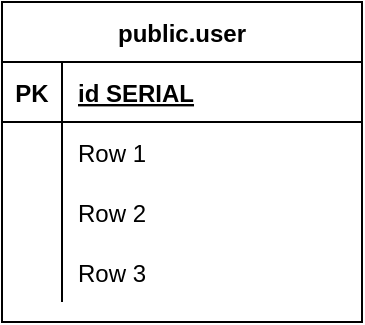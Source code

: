 <mxfile version="15.8.7" type="device"><diagram id="RNSYEm7suA3Q_xi83R7E" name="ページ1"><mxGraphModel dx="946" dy="672" grid="1" gridSize="10" guides="1" tooltips="1" connect="1" arrows="1" fold="1" page="1" pageScale="1" pageWidth="827" pageHeight="1169" math="0" shadow="0"><root><mxCell id="0"/><mxCell id="1" parent="0"/><mxCell id="6uSJIg_-8qvNABjJVif8-1" value="public.user" style="shape=table;startSize=30;container=1;collapsible=1;childLayout=tableLayout;fixedRows=1;rowLines=0;fontStyle=1;align=center;resizeLast=1;" vertex="1" parent="1"><mxGeometry x="80" y="200" width="180" height="160" as="geometry"/></mxCell><mxCell id="6uSJIg_-8qvNABjJVif8-2" value="" style="shape=partialRectangle;collapsible=0;dropTarget=0;pointerEvents=0;fillColor=none;top=0;left=0;bottom=1;right=0;points=[[0,0.5],[1,0.5]];portConstraint=eastwest;" vertex="1" parent="6uSJIg_-8qvNABjJVif8-1"><mxGeometry y="30" width="180" height="30" as="geometry"/></mxCell><mxCell id="6uSJIg_-8qvNABjJVif8-3" value="PK" style="shape=partialRectangle;connectable=0;fillColor=none;top=0;left=0;bottom=0;right=0;fontStyle=1;overflow=hidden;" vertex="1" parent="6uSJIg_-8qvNABjJVif8-2"><mxGeometry width="30" height="30" as="geometry"><mxRectangle width="30" height="30" as="alternateBounds"/></mxGeometry></mxCell><mxCell id="6uSJIg_-8qvNABjJVif8-4" value="id SERIAL" style="shape=partialRectangle;connectable=0;fillColor=none;top=0;left=0;bottom=0;right=0;align=left;spacingLeft=6;fontStyle=5;overflow=hidden;" vertex="1" parent="6uSJIg_-8qvNABjJVif8-2"><mxGeometry x="30" width="150" height="30" as="geometry"><mxRectangle width="150" height="30" as="alternateBounds"/></mxGeometry></mxCell><mxCell id="6uSJIg_-8qvNABjJVif8-5" value="" style="shape=partialRectangle;collapsible=0;dropTarget=0;pointerEvents=0;fillColor=none;top=0;left=0;bottom=0;right=0;points=[[0,0.5],[1,0.5]];portConstraint=eastwest;" vertex="1" parent="6uSJIg_-8qvNABjJVif8-1"><mxGeometry y="60" width="180" height="30" as="geometry"/></mxCell><mxCell id="6uSJIg_-8qvNABjJVif8-6" value="" style="shape=partialRectangle;connectable=0;fillColor=none;top=0;left=0;bottom=0;right=0;editable=1;overflow=hidden;" vertex="1" parent="6uSJIg_-8qvNABjJVif8-5"><mxGeometry width="30" height="30" as="geometry"><mxRectangle width="30" height="30" as="alternateBounds"/></mxGeometry></mxCell><mxCell id="6uSJIg_-8qvNABjJVif8-7" value="Row 1" style="shape=partialRectangle;connectable=0;fillColor=none;top=0;left=0;bottom=0;right=0;align=left;spacingLeft=6;overflow=hidden;" vertex="1" parent="6uSJIg_-8qvNABjJVif8-5"><mxGeometry x="30" width="150" height="30" as="geometry"><mxRectangle width="150" height="30" as="alternateBounds"/></mxGeometry></mxCell><mxCell id="6uSJIg_-8qvNABjJVif8-8" value="" style="shape=partialRectangle;collapsible=0;dropTarget=0;pointerEvents=0;fillColor=none;top=0;left=0;bottom=0;right=0;points=[[0,0.5],[1,0.5]];portConstraint=eastwest;" vertex="1" parent="6uSJIg_-8qvNABjJVif8-1"><mxGeometry y="90" width="180" height="30" as="geometry"/></mxCell><mxCell id="6uSJIg_-8qvNABjJVif8-9" value="" style="shape=partialRectangle;connectable=0;fillColor=none;top=0;left=0;bottom=0;right=0;editable=1;overflow=hidden;" vertex="1" parent="6uSJIg_-8qvNABjJVif8-8"><mxGeometry width="30" height="30" as="geometry"><mxRectangle width="30" height="30" as="alternateBounds"/></mxGeometry></mxCell><mxCell id="6uSJIg_-8qvNABjJVif8-10" value="Row 2" style="shape=partialRectangle;connectable=0;fillColor=none;top=0;left=0;bottom=0;right=0;align=left;spacingLeft=6;overflow=hidden;" vertex="1" parent="6uSJIg_-8qvNABjJVif8-8"><mxGeometry x="30" width="150" height="30" as="geometry"><mxRectangle width="150" height="30" as="alternateBounds"/></mxGeometry></mxCell><mxCell id="6uSJIg_-8qvNABjJVif8-11" value="" style="shape=partialRectangle;collapsible=0;dropTarget=0;pointerEvents=0;fillColor=none;top=0;left=0;bottom=0;right=0;points=[[0,0.5],[1,0.5]];portConstraint=eastwest;" vertex="1" parent="6uSJIg_-8qvNABjJVif8-1"><mxGeometry y="120" width="180" height="30" as="geometry"/></mxCell><mxCell id="6uSJIg_-8qvNABjJVif8-12" value="" style="shape=partialRectangle;connectable=0;fillColor=none;top=0;left=0;bottom=0;right=0;editable=1;overflow=hidden;" vertex="1" parent="6uSJIg_-8qvNABjJVif8-11"><mxGeometry width="30" height="30" as="geometry"><mxRectangle width="30" height="30" as="alternateBounds"/></mxGeometry></mxCell><mxCell id="6uSJIg_-8qvNABjJVif8-13" value="Row 3" style="shape=partialRectangle;connectable=0;fillColor=none;top=0;left=0;bottom=0;right=0;align=left;spacingLeft=6;overflow=hidden;" vertex="1" parent="6uSJIg_-8qvNABjJVif8-11"><mxGeometry x="30" width="150" height="30" as="geometry"><mxRectangle width="150" height="30" as="alternateBounds"/></mxGeometry></mxCell></root></mxGraphModel></diagram></mxfile>